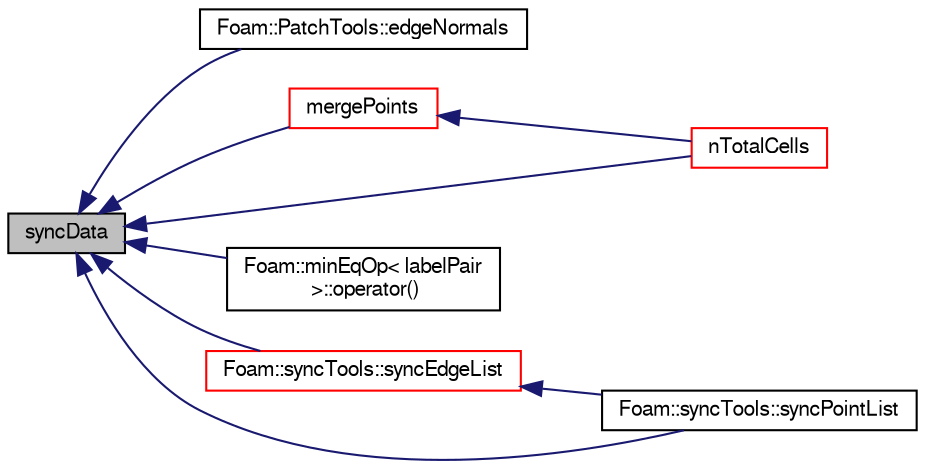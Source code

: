 digraph "syncData"
{
  bgcolor="transparent";
  edge [fontname="FreeSans",fontsize="10",labelfontname="FreeSans",labelfontsize="10"];
  node [fontname="FreeSans",fontsize="10",shape=record];
  rankdir="LR";
  Node2161 [label="syncData",height=0.2,width=0.4,color="black", fillcolor="grey75", style="filled", fontcolor="black"];
  Node2161 -> Node2162 [dir="back",color="midnightblue",fontsize="10",style="solid",fontname="FreeSans"];
  Node2162 [label="Foam::PatchTools::edgeNormals",height=0.2,width=0.4,color="black",URL="$a27526.html#a48f55bbbe3632b208e3f15dc9ca17103"];
  Node2161 -> Node2163 [dir="back",color="midnightblue",fontsize="10",style="solid",fontname="FreeSans"];
  Node2163 [label="mergePoints",height=0.2,width=0.4,color="red",URL="$a27334.html#aa4df94c65c44d0e38bcd229cd913f042",tooltip="Helper for merging (collocated!) mesh point data. "];
  Node2163 -> Node2177 [dir="back",color="midnightblue",fontsize="10",style="solid",fontname="FreeSans"];
  Node2177 [label="nTotalCells",height=0.2,width=0.4,color="red",URL="$a27334.html#af5f312e4d0bc5cbcc088e7c247d3a97a",tooltip="Return total number of cells in decomposed mesh. "];
  Node2161 -> Node2177 [dir="back",color="midnightblue",fontsize="10",style="solid",fontname="FreeSans"];
  Node2161 -> Node2200 [dir="back",color="midnightblue",fontsize="10",style="solid",fontname="FreeSans"];
  Node2200 [label="Foam::minEqOp\< labelPair\l \>::operator()",height=0.2,width=0.4,color="black",URL="$a21438.html#a5110bdded347caa6365e4d10554dfc32"];
  Node2161 -> Node2201 [dir="back",color="midnightblue",fontsize="10",style="solid",fontname="FreeSans"];
  Node2201 [label="Foam::syncTools::syncEdgeList",height=0.2,width=0.4,color="red",URL="$a27502.html#a5ed3e64d2ef89e3823674727ea1b3d58",tooltip="Synchronize values on all mesh edges. "];
  Node2201 -> Node2248 [dir="back",color="midnightblue",fontsize="10",style="solid",fontname="FreeSans"];
  Node2248 [label="Foam::syncTools::syncPointList",height=0.2,width=0.4,color="black",URL="$a27502.html#a334197e1b70d6e0b87da5cb827940dd4",tooltip="Synchronize values on selected mesh points. "];
  Node2161 -> Node2248 [dir="back",color="midnightblue",fontsize="10",style="solid",fontname="FreeSans"];
}
